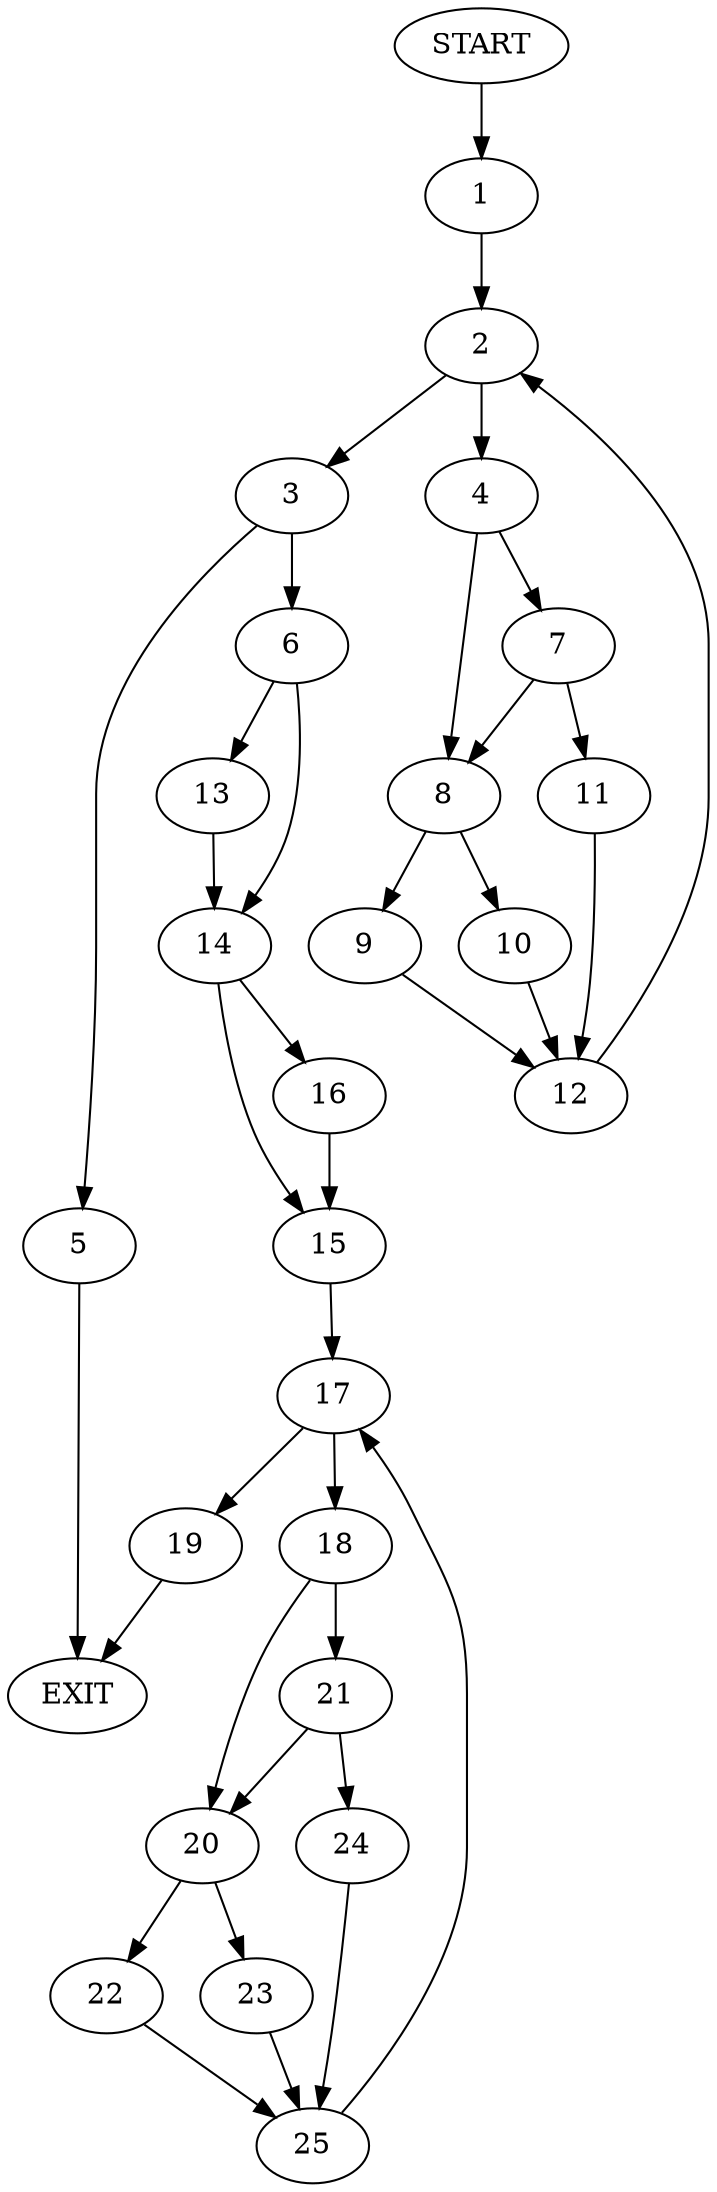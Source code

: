 digraph {
0 [label="START"]
26 [label="EXIT"]
0 -> 1
1 -> 2
2 -> 3
2 -> 4
3 -> 5
3 -> 6
4 -> 7
4 -> 8
8 -> 9
8 -> 10
7 -> 11
7 -> 8
11 -> 12
12 -> 2
10 -> 12
9 -> 12
5 -> 26
6 -> 13
6 -> 14
13 -> 14
14 -> 15
14 -> 16
16 -> 15
15 -> 17
17 -> 18
17 -> 19
18 -> 20
18 -> 21
19 -> 26
20 -> 22
20 -> 23
21 -> 20
21 -> 24
24 -> 25
25 -> 17
23 -> 25
22 -> 25
}
